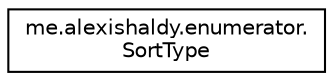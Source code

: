 digraph "Graphical Class Hierarchy"
{
  edge [fontname="Helvetica",fontsize="10",labelfontname="Helvetica",labelfontsize="10"];
  node [fontname="Helvetica",fontsize="10",shape=record];
  rankdir="LR";
  Node0 [label="me.alexishaldy.enumerator.\lSortType",height=0.2,width=0.4,color="black", fillcolor="white", style="filled",URL="$enumme_1_1alexishaldy_1_1enumerator_1_1_sort_type.html"];
}
